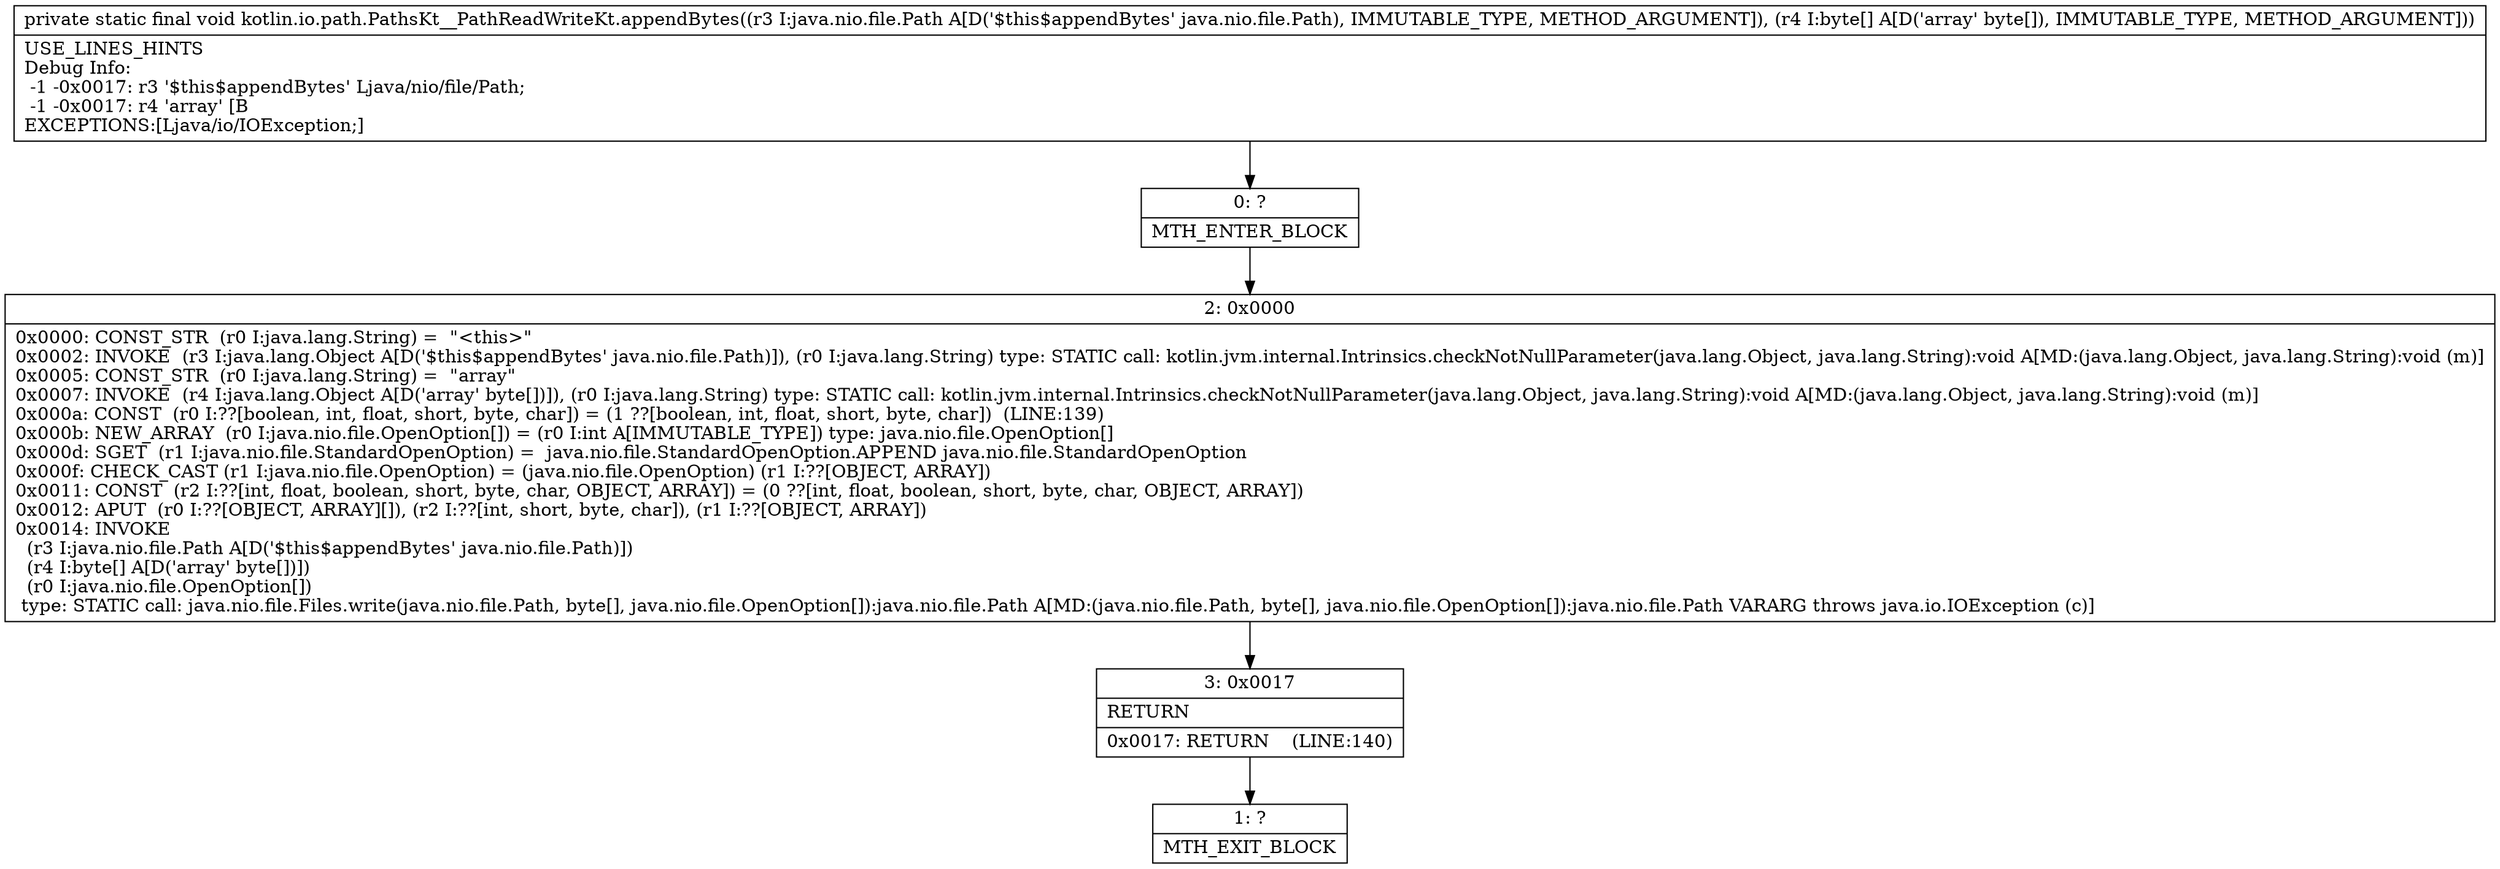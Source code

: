 digraph "CFG forkotlin.io.path.PathsKt__PathReadWriteKt.appendBytes(Ljava\/nio\/file\/Path;[B)V" {
Node_0 [shape=record,label="{0\:\ ?|MTH_ENTER_BLOCK\l}"];
Node_2 [shape=record,label="{2\:\ 0x0000|0x0000: CONST_STR  (r0 I:java.lang.String) =  \"\<this\>\" \l0x0002: INVOKE  (r3 I:java.lang.Object A[D('$this$appendBytes' java.nio.file.Path)]), (r0 I:java.lang.String) type: STATIC call: kotlin.jvm.internal.Intrinsics.checkNotNullParameter(java.lang.Object, java.lang.String):void A[MD:(java.lang.Object, java.lang.String):void (m)]\l0x0005: CONST_STR  (r0 I:java.lang.String) =  \"array\" \l0x0007: INVOKE  (r4 I:java.lang.Object A[D('array' byte[])]), (r0 I:java.lang.String) type: STATIC call: kotlin.jvm.internal.Intrinsics.checkNotNullParameter(java.lang.Object, java.lang.String):void A[MD:(java.lang.Object, java.lang.String):void (m)]\l0x000a: CONST  (r0 I:??[boolean, int, float, short, byte, char]) = (1 ??[boolean, int, float, short, byte, char])  (LINE:139)\l0x000b: NEW_ARRAY  (r0 I:java.nio.file.OpenOption[]) = (r0 I:int A[IMMUTABLE_TYPE]) type: java.nio.file.OpenOption[] \l0x000d: SGET  (r1 I:java.nio.file.StandardOpenOption) =  java.nio.file.StandardOpenOption.APPEND java.nio.file.StandardOpenOption \l0x000f: CHECK_CAST (r1 I:java.nio.file.OpenOption) = (java.nio.file.OpenOption) (r1 I:??[OBJECT, ARRAY]) \l0x0011: CONST  (r2 I:??[int, float, boolean, short, byte, char, OBJECT, ARRAY]) = (0 ??[int, float, boolean, short, byte, char, OBJECT, ARRAY]) \l0x0012: APUT  (r0 I:??[OBJECT, ARRAY][]), (r2 I:??[int, short, byte, char]), (r1 I:??[OBJECT, ARRAY]) \l0x0014: INVOKE  \l  (r3 I:java.nio.file.Path A[D('$this$appendBytes' java.nio.file.Path)])\l  (r4 I:byte[] A[D('array' byte[])])\l  (r0 I:java.nio.file.OpenOption[])\l type: STATIC call: java.nio.file.Files.write(java.nio.file.Path, byte[], java.nio.file.OpenOption[]):java.nio.file.Path A[MD:(java.nio.file.Path, byte[], java.nio.file.OpenOption[]):java.nio.file.Path VARARG throws java.io.IOException (c)]\l}"];
Node_3 [shape=record,label="{3\:\ 0x0017|RETURN\l|0x0017: RETURN    (LINE:140)\l}"];
Node_1 [shape=record,label="{1\:\ ?|MTH_EXIT_BLOCK\l}"];
MethodNode[shape=record,label="{private static final void kotlin.io.path.PathsKt__PathReadWriteKt.appendBytes((r3 I:java.nio.file.Path A[D('$this$appendBytes' java.nio.file.Path), IMMUTABLE_TYPE, METHOD_ARGUMENT]), (r4 I:byte[] A[D('array' byte[]), IMMUTABLE_TYPE, METHOD_ARGUMENT]))  | USE_LINES_HINTS\lDebug Info:\l  \-1 \-0x0017: r3 '$this$appendBytes' Ljava\/nio\/file\/Path;\l  \-1 \-0x0017: r4 'array' [B\lEXCEPTIONS:[Ljava\/io\/IOException;]\l}"];
MethodNode -> Node_0;Node_0 -> Node_2;
Node_2 -> Node_3;
Node_3 -> Node_1;
}

